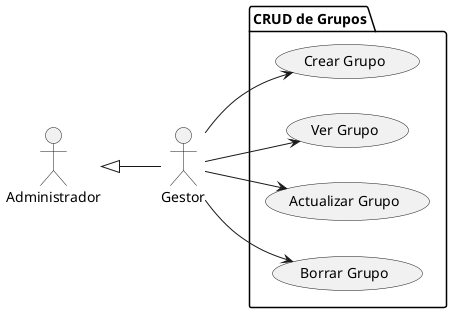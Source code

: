 @startuml manejoGrupo
left to right direction
actor "Gestor" as Usuario
actor "Administrador" as Administrador

package "CRUD de Grupos" {
    usecase "Crear Grupo" as CC1
    usecase "Ver Grupo" as CC2
    usecase "Actualizar Grupo" as CC3
    usecase "Borrar Grupo" as CC4
}

Administrador <|-- Usuario
Usuario --> CC1
Usuario --> CC2
Usuario --> CC3
Usuario --> CC4
@enduml
